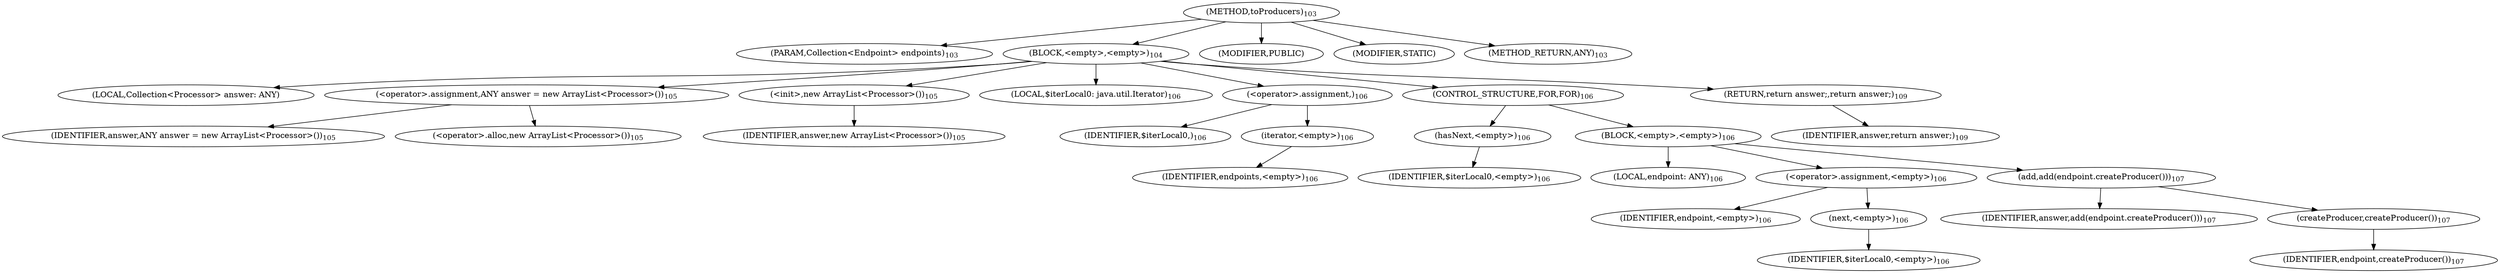 digraph "toProducers" {  
"219" [label = <(METHOD,toProducers)<SUB>103</SUB>> ]
"220" [label = <(PARAM,Collection&lt;Endpoint&gt; endpoints)<SUB>103</SUB>> ]
"221" [label = <(BLOCK,&lt;empty&gt;,&lt;empty&gt;)<SUB>104</SUB>> ]
"32" [label = <(LOCAL,Collection&lt;Processor&gt; answer: ANY)> ]
"222" [label = <(&lt;operator&gt;.assignment,ANY answer = new ArrayList&lt;Processor&gt;())<SUB>105</SUB>> ]
"223" [label = <(IDENTIFIER,answer,ANY answer = new ArrayList&lt;Processor&gt;())<SUB>105</SUB>> ]
"224" [label = <(&lt;operator&gt;.alloc,new ArrayList&lt;Processor&gt;())<SUB>105</SUB>> ]
"225" [label = <(&lt;init&gt;,new ArrayList&lt;Processor&gt;())<SUB>105</SUB>> ]
"31" [label = <(IDENTIFIER,answer,new ArrayList&lt;Processor&gt;())<SUB>105</SUB>> ]
"226" [label = <(LOCAL,$iterLocal0: java.util.Iterator)<SUB>106</SUB>> ]
"227" [label = <(&lt;operator&gt;.assignment,)<SUB>106</SUB>> ]
"228" [label = <(IDENTIFIER,$iterLocal0,)<SUB>106</SUB>> ]
"229" [label = <(iterator,&lt;empty&gt;)<SUB>106</SUB>> ]
"230" [label = <(IDENTIFIER,endpoints,&lt;empty&gt;)<SUB>106</SUB>> ]
"231" [label = <(CONTROL_STRUCTURE,FOR,FOR)<SUB>106</SUB>> ]
"232" [label = <(hasNext,&lt;empty&gt;)<SUB>106</SUB>> ]
"233" [label = <(IDENTIFIER,$iterLocal0,&lt;empty&gt;)<SUB>106</SUB>> ]
"234" [label = <(BLOCK,&lt;empty&gt;,&lt;empty&gt;)<SUB>106</SUB>> ]
"235" [label = <(LOCAL,endpoint: ANY)<SUB>106</SUB>> ]
"236" [label = <(&lt;operator&gt;.assignment,&lt;empty&gt;)<SUB>106</SUB>> ]
"237" [label = <(IDENTIFIER,endpoint,&lt;empty&gt;)<SUB>106</SUB>> ]
"238" [label = <(next,&lt;empty&gt;)<SUB>106</SUB>> ]
"239" [label = <(IDENTIFIER,$iterLocal0,&lt;empty&gt;)<SUB>106</SUB>> ]
"240" [label = <(add,add(endpoint.createProducer()))<SUB>107</SUB>> ]
"241" [label = <(IDENTIFIER,answer,add(endpoint.createProducer()))<SUB>107</SUB>> ]
"242" [label = <(createProducer,createProducer())<SUB>107</SUB>> ]
"243" [label = <(IDENTIFIER,endpoint,createProducer())<SUB>107</SUB>> ]
"244" [label = <(RETURN,return answer;,return answer;)<SUB>109</SUB>> ]
"245" [label = <(IDENTIFIER,answer,return answer;)<SUB>109</SUB>> ]
"246" [label = <(MODIFIER,PUBLIC)> ]
"247" [label = <(MODIFIER,STATIC)> ]
"248" [label = <(METHOD_RETURN,ANY)<SUB>103</SUB>> ]
  "219" -> "220" 
  "219" -> "221" 
  "219" -> "246" 
  "219" -> "247" 
  "219" -> "248" 
  "221" -> "32" 
  "221" -> "222" 
  "221" -> "225" 
  "221" -> "226" 
  "221" -> "227" 
  "221" -> "231" 
  "221" -> "244" 
  "222" -> "223" 
  "222" -> "224" 
  "225" -> "31" 
  "227" -> "228" 
  "227" -> "229" 
  "229" -> "230" 
  "231" -> "232" 
  "231" -> "234" 
  "232" -> "233" 
  "234" -> "235" 
  "234" -> "236" 
  "234" -> "240" 
  "236" -> "237" 
  "236" -> "238" 
  "238" -> "239" 
  "240" -> "241" 
  "240" -> "242" 
  "242" -> "243" 
  "244" -> "245" 
}
